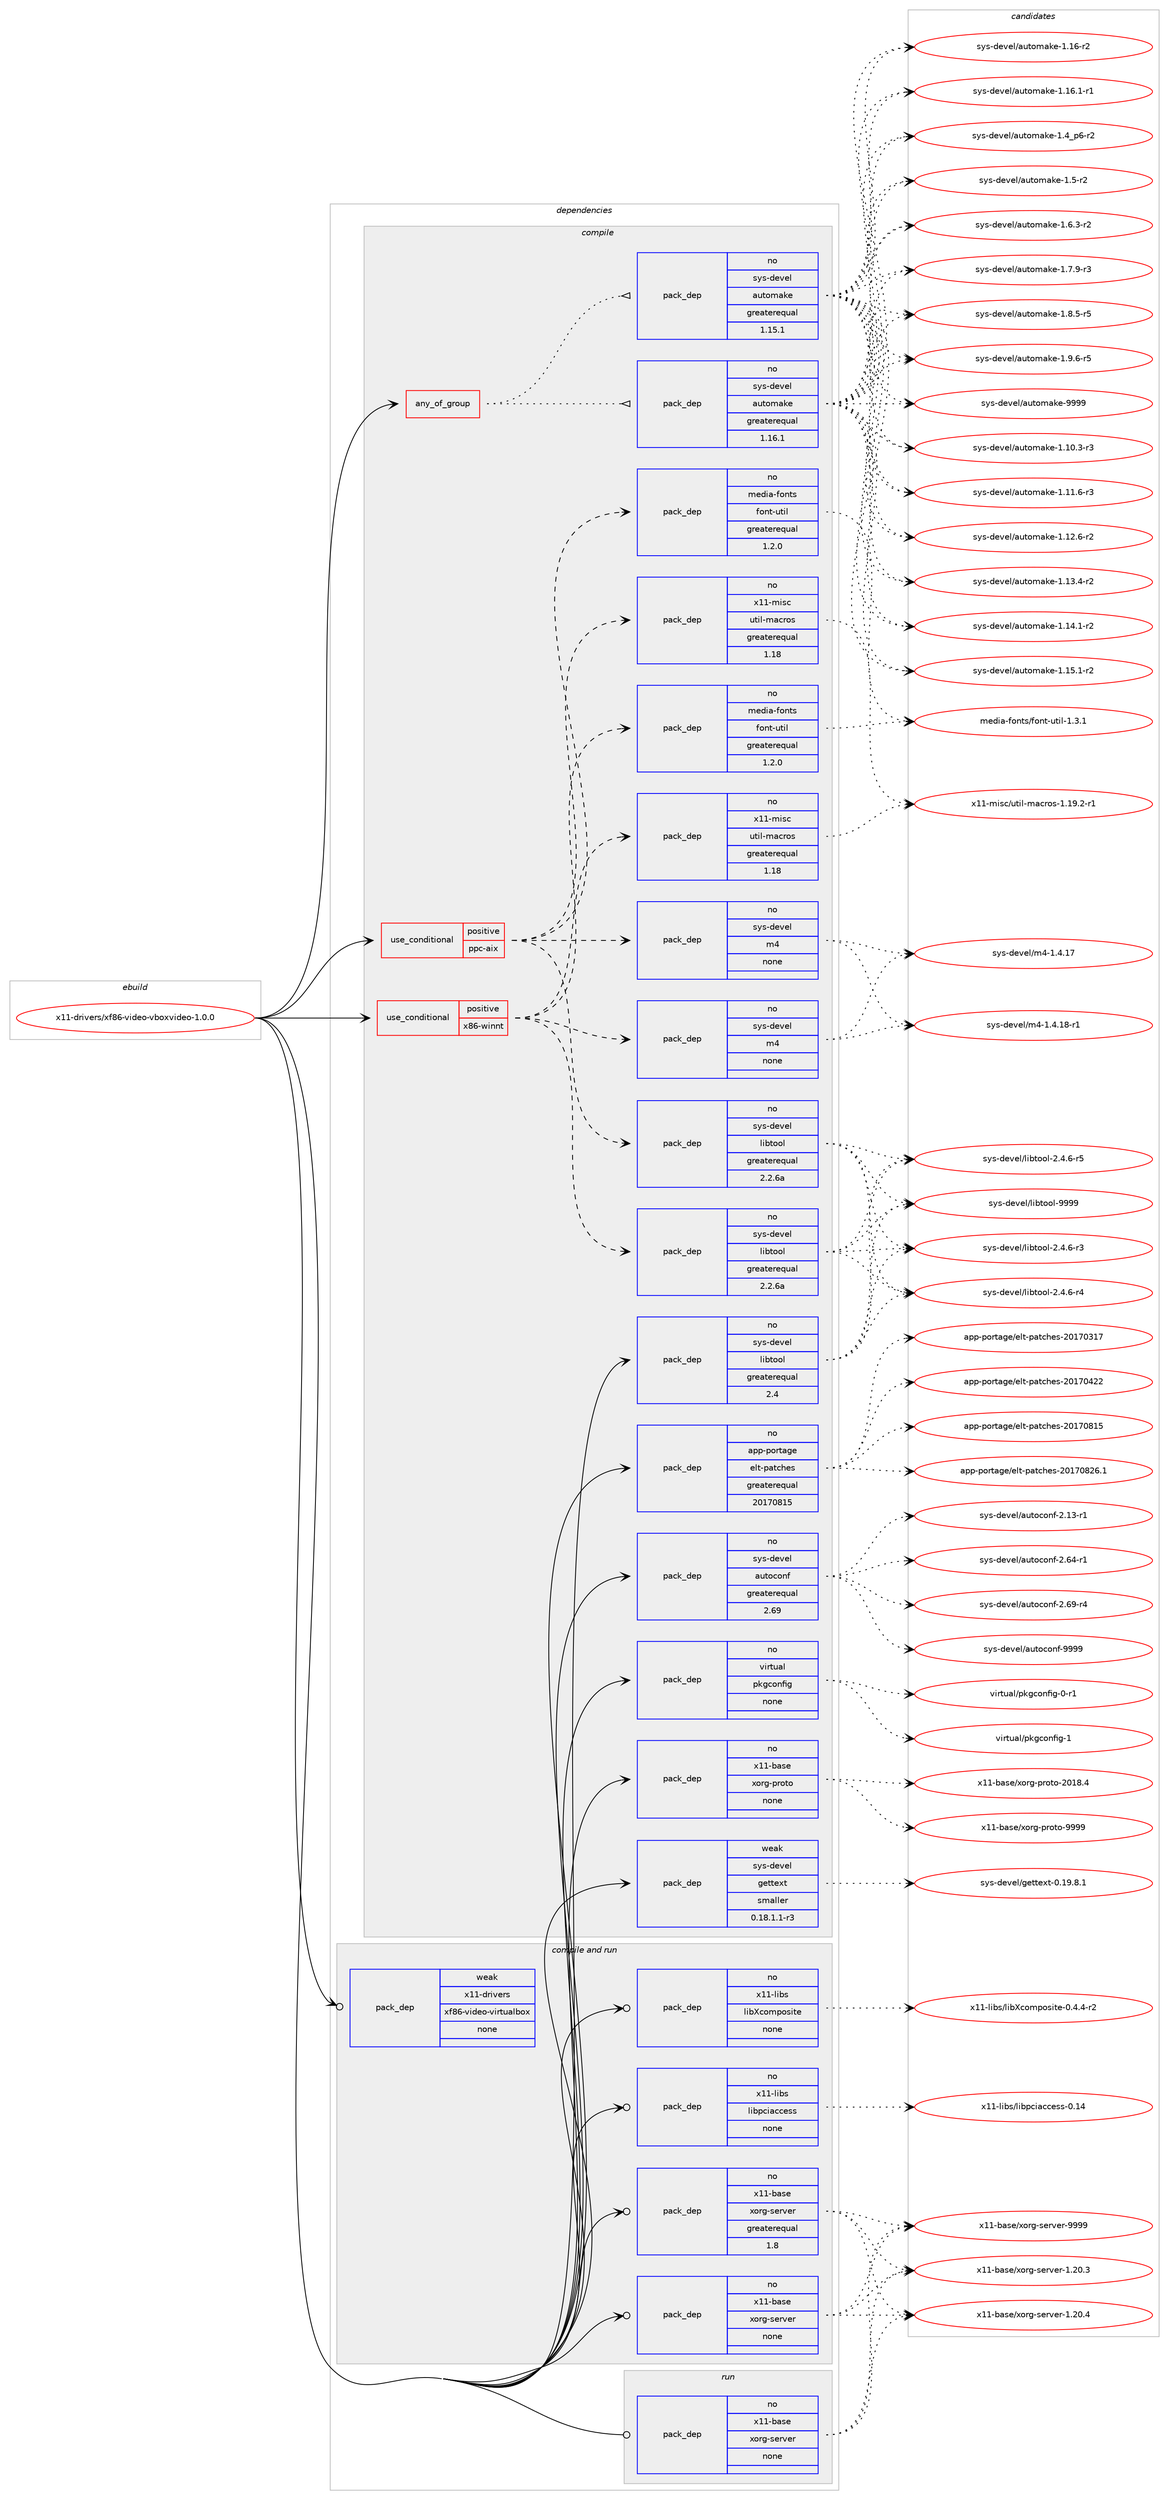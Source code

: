 digraph prolog {

# *************
# Graph options
# *************

newrank=true;
concentrate=true;
compound=true;
graph [rankdir=LR,fontname=Helvetica,fontsize=10,ranksep=1.5];#, ranksep=2.5, nodesep=0.2];
edge  [arrowhead=vee];
node  [fontname=Helvetica,fontsize=10];

# **********
# The ebuild
# **********

subgraph cluster_leftcol {
color=gray;
rank=same;
label=<<i>ebuild</i>>;
id [label="x11-drivers/xf86-video-vboxvideo-1.0.0", color=red, width=4, href="../x11-drivers/xf86-video-vboxvideo-1.0.0.svg"];
}

# ****************
# The dependencies
# ****************

subgraph cluster_midcol {
color=gray;
label=<<i>dependencies</i>>;
subgraph cluster_compile {
fillcolor="#eeeeee";
style=filled;
label=<<i>compile</i>>;
subgraph any28485 {
dependency1757900 [label=<<TABLE BORDER="0" CELLBORDER="1" CELLSPACING="0" CELLPADDING="4"><TR><TD CELLPADDING="10">any_of_group</TD></TR></TABLE>>, shape=none, color=red];subgraph pack1262614 {
dependency1757901 [label=<<TABLE BORDER="0" CELLBORDER="1" CELLSPACING="0" CELLPADDING="4" WIDTH="220"><TR><TD ROWSPAN="6" CELLPADDING="30">pack_dep</TD></TR><TR><TD WIDTH="110">no</TD></TR><TR><TD>sys-devel</TD></TR><TR><TD>automake</TD></TR><TR><TD>greaterequal</TD></TR><TR><TD>1.16.1</TD></TR></TABLE>>, shape=none, color=blue];
}
dependency1757900:e -> dependency1757901:w [weight=20,style="dotted",arrowhead="oinv"];
subgraph pack1262615 {
dependency1757902 [label=<<TABLE BORDER="0" CELLBORDER="1" CELLSPACING="0" CELLPADDING="4" WIDTH="220"><TR><TD ROWSPAN="6" CELLPADDING="30">pack_dep</TD></TR><TR><TD WIDTH="110">no</TD></TR><TR><TD>sys-devel</TD></TR><TR><TD>automake</TD></TR><TR><TD>greaterequal</TD></TR><TR><TD>1.15.1</TD></TR></TABLE>>, shape=none, color=blue];
}
dependency1757900:e -> dependency1757902:w [weight=20,style="dotted",arrowhead="oinv"];
}
id:e -> dependency1757900:w [weight=20,style="solid",arrowhead="vee"];
subgraph cond465798 {
dependency1757903 [label=<<TABLE BORDER="0" CELLBORDER="1" CELLSPACING="0" CELLPADDING="4"><TR><TD ROWSPAN="3" CELLPADDING="10">use_conditional</TD></TR><TR><TD>positive</TD></TR><TR><TD>ppc-aix</TD></TR></TABLE>>, shape=none, color=red];
subgraph pack1262616 {
dependency1757904 [label=<<TABLE BORDER="0" CELLBORDER="1" CELLSPACING="0" CELLPADDING="4" WIDTH="220"><TR><TD ROWSPAN="6" CELLPADDING="30">pack_dep</TD></TR><TR><TD WIDTH="110">no</TD></TR><TR><TD>sys-devel</TD></TR><TR><TD>libtool</TD></TR><TR><TD>greaterequal</TD></TR><TR><TD>2.2.6a</TD></TR></TABLE>>, shape=none, color=blue];
}
dependency1757903:e -> dependency1757904:w [weight=20,style="dashed",arrowhead="vee"];
subgraph pack1262617 {
dependency1757905 [label=<<TABLE BORDER="0" CELLBORDER="1" CELLSPACING="0" CELLPADDING="4" WIDTH="220"><TR><TD ROWSPAN="6" CELLPADDING="30">pack_dep</TD></TR><TR><TD WIDTH="110">no</TD></TR><TR><TD>sys-devel</TD></TR><TR><TD>m4</TD></TR><TR><TD>none</TD></TR><TR><TD></TD></TR></TABLE>>, shape=none, color=blue];
}
dependency1757903:e -> dependency1757905:w [weight=20,style="dashed",arrowhead="vee"];
subgraph pack1262618 {
dependency1757906 [label=<<TABLE BORDER="0" CELLBORDER="1" CELLSPACING="0" CELLPADDING="4" WIDTH="220"><TR><TD ROWSPAN="6" CELLPADDING="30">pack_dep</TD></TR><TR><TD WIDTH="110">no</TD></TR><TR><TD>x11-misc</TD></TR><TR><TD>util-macros</TD></TR><TR><TD>greaterequal</TD></TR><TR><TD>1.18</TD></TR></TABLE>>, shape=none, color=blue];
}
dependency1757903:e -> dependency1757906:w [weight=20,style="dashed",arrowhead="vee"];
subgraph pack1262619 {
dependency1757907 [label=<<TABLE BORDER="0" CELLBORDER="1" CELLSPACING="0" CELLPADDING="4" WIDTH="220"><TR><TD ROWSPAN="6" CELLPADDING="30">pack_dep</TD></TR><TR><TD WIDTH="110">no</TD></TR><TR><TD>media-fonts</TD></TR><TR><TD>font-util</TD></TR><TR><TD>greaterequal</TD></TR><TR><TD>1.2.0</TD></TR></TABLE>>, shape=none, color=blue];
}
dependency1757903:e -> dependency1757907:w [weight=20,style="dashed",arrowhead="vee"];
}
id:e -> dependency1757903:w [weight=20,style="solid",arrowhead="vee"];
subgraph cond465799 {
dependency1757908 [label=<<TABLE BORDER="0" CELLBORDER="1" CELLSPACING="0" CELLPADDING="4"><TR><TD ROWSPAN="3" CELLPADDING="10">use_conditional</TD></TR><TR><TD>positive</TD></TR><TR><TD>x86-winnt</TD></TR></TABLE>>, shape=none, color=red];
subgraph pack1262620 {
dependency1757909 [label=<<TABLE BORDER="0" CELLBORDER="1" CELLSPACING="0" CELLPADDING="4" WIDTH="220"><TR><TD ROWSPAN="6" CELLPADDING="30">pack_dep</TD></TR><TR><TD WIDTH="110">no</TD></TR><TR><TD>sys-devel</TD></TR><TR><TD>libtool</TD></TR><TR><TD>greaterequal</TD></TR><TR><TD>2.2.6a</TD></TR></TABLE>>, shape=none, color=blue];
}
dependency1757908:e -> dependency1757909:w [weight=20,style="dashed",arrowhead="vee"];
subgraph pack1262621 {
dependency1757910 [label=<<TABLE BORDER="0" CELLBORDER="1" CELLSPACING="0" CELLPADDING="4" WIDTH="220"><TR><TD ROWSPAN="6" CELLPADDING="30">pack_dep</TD></TR><TR><TD WIDTH="110">no</TD></TR><TR><TD>sys-devel</TD></TR><TR><TD>m4</TD></TR><TR><TD>none</TD></TR><TR><TD></TD></TR></TABLE>>, shape=none, color=blue];
}
dependency1757908:e -> dependency1757910:w [weight=20,style="dashed",arrowhead="vee"];
subgraph pack1262622 {
dependency1757911 [label=<<TABLE BORDER="0" CELLBORDER="1" CELLSPACING="0" CELLPADDING="4" WIDTH="220"><TR><TD ROWSPAN="6" CELLPADDING="30">pack_dep</TD></TR><TR><TD WIDTH="110">no</TD></TR><TR><TD>x11-misc</TD></TR><TR><TD>util-macros</TD></TR><TR><TD>greaterequal</TD></TR><TR><TD>1.18</TD></TR></TABLE>>, shape=none, color=blue];
}
dependency1757908:e -> dependency1757911:w [weight=20,style="dashed",arrowhead="vee"];
subgraph pack1262623 {
dependency1757912 [label=<<TABLE BORDER="0" CELLBORDER="1" CELLSPACING="0" CELLPADDING="4" WIDTH="220"><TR><TD ROWSPAN="6" CELLPADDING="30">pack_dep</TD></TR><TR><TD WIDTH="110">no</TD></TR><TR><TD>media-fonts</TD></TR><TR><TD>font-util</TD></TR><TR><TD>greaterequal</TD></TR><TR><TD>1.2.0</TD></TR></TABLE>>, shape=none, color=blue];
}
dependency1757908:e -> dependency1757912:w [weight=20,style="dashed",arrowhead="vee"];
}
id:e -> dependency1757908:w [weight=20,style="solid",arrowhead="vee"];
subgraph pack1262624 {
dependency1757913 [label=<<TABLE BORDER="0" CELLBORDER="1" CELLSPACING="0" CELLPADDING="4" WIDTH="220"><TR><TD ROWSPAN="6" CELLPADDING="30">pack_dep</TD></TR><TR><TD WIDTH="110">no</TD></TR><TR><TD>app-portage</TD></TR><TR><TD>elt-patches</TD></TR><TR><TD>greaterequal</TD></TR><TR><TD>20170815</TD></TR></TABLE>>, shape=none, color=blue];
}
id:e -> dependency1757913:w [weight=20,style="solid",arrowhead="vee"];
subgraph pack1262625 {
dependency1757914 [label=<<TABLE BORDER="0" CELLBORDER="1" CELLSPACING="0" CELLPADDING="4" WIDTH="220"><TR><TD ROWSPAN="6" CELLPADDING="30">pack_dep</TD></TR><TR><TD WIDTH="110">no</TD></TR><TR><TD>sys-devel</TD></TR><TR><TD>autoconf</TD></TR><TR><TD>greaterequal</TD></TR><TR><TD>2.69</TD></TR></TABLE>>, shape=none, color=blue];
}
id:e -> dependency1757914:w [weight=20,style="solid",arrowhead="vee"];
subgraph pack1262626 {
dependency1757915 [label=<<TABLE BORDER="0" CELLBORDER="1" CELLSPACING="0" CELLPADDING="4" WIDTH="220"><TR><TD ROWSPAN="6" CELLPADDING="30">pack_dep</TD></TR><TR><TD WIDTH="110">no</TD></TR><TR><TD>sys-devel</TD></TR><TR><TD>libtool</TD></TR><TR><TD>greaterequal</TD></TR><TR><TD>2.4</TD></TR></TABLE>>, shape=none, color=blue];
}
id:e -> dependency1757915:w [weight=20,style="solid",arrowhead="vee"];
subgraph pack1262627 {
dependency1757916 [label=<<TABLE BORDER="0" CELLBORDER="1" CELLSPACING="0" CELLPADDING="4" WIDTH="220"><TR><TD ROWSPAN="6" CELLPADDING="30">pack_dep</TD></TR><TR><TD WIDTH="110">no</TD></TR><TR><TD>virtual</TD></TR><TR><TD>pkgconfig</TD></TR><TR><TD>none</TD></TR><TR><TD></TD></TR></TABLE>>, shape=none, color=blue];
}
id:e -> dependency1757916:w [weight=20,style="solid",arrowhead="vee"];
subgraph pack1262628 {
dependency1757917 [label=<<TABLE BORDER="0" CELLBORDER="1" CELLSPACING="0" CELLPADDING="4" WIDTH="220"><TR><TD ROWSPAN="6" CELLPADDING="30">pack_dep</TD></TR><TR><TD WIDTH="110">no</TD></TR><TR><TD>x11-base</TD></TR><TR><TD>xorg-proto</TD></TR><TR><TD>none</TD></TR><TR><TD></TD></TR></TABLE>>, shape=none, color=blue];
}
id:e -> dependency1757917:w [weight=20,style="solid",arrowhead="vee"];
subgraph pack1262629 {
dependency1757918 [label=<<TABLE BORDER="0" CELLBORDER="1" CELLSPACING="0" CELLPADDING="4" WIDTH="220"><TR><TD ROWSPAN="6" CELLPADDING="30">pack_dep</TD></TR><TR><TD WIDTH="110">weak</TD></TR><TR><TD>sys-devel</TD></TR><TR><TD>gettext</TD></TR><TR><TD>smaller</TD></TR><TR><TD>0.18.1.1-r3</TD></TR></TABLE>>, shape=none, color=blue];
}
id:e -> dependency1757918:w [weight=20,style="solid",arrowhead="vee"];
}
subgraph cluster_compileandrun {
fillcolor="#eeeeee";
style=filled;
label=<<i>compile and run</i>>;
subgraph pack1262630 {
dependency1757919 [label=<<TABLE BORDER="0" CELLBORDER="1" CELLSPACING="0" CELLPADDING="4" WIDTH="220"><TR><TD ROWSPAN="6" CELLPADDING="30">pack_dep</TD></TR><TR><TD WIDTH="110">no</TD></TR><TR><TD>x11-base</TD></TR><TR><TD>xorg-server</TD></TR><TR><TD>greaterequal</TD></TR><TR><TD>1.8</TD></TR></TABLE>>, shape=none, color=blue];
}
id:e -> dependency1757919:w [weight=20,style="solid",arrowhead="odotvee"];
subgraph pack1262631 {
dependency1757920 [label=<<TABLE BORDER="0" CELLBORDER="1" CELLSPACING="0" CELLPADDING="4" WIDTH="220"><TR><TD ROWSPAN="6" CELLPADDING="30">pack_dep</TD></TR><TR><TD WIDTH="110">no</TD></TR><TR><TD>x11-base</TD></TR><TR><TD>xorg-server</TD></TR><TR><TD>none</TD></TR><TR><TD></TD></TR></TABLE>>, shape=none, color=blue];
}
id:e -> dependency1757920:w [weight=20,style="solid",arrowhead="odotvee"];
subgraph pack1262632 {
dependency1757921 [label=<<TABLE BORDER="0" CELLBORDER="1" CELLSPACING="0" CELLPADDING="4" WIDTH="220"><TR><TD ROWSPAN="6" CELLPADDING="30">pack_dep</TD></TR><TR><TD WIDTH="110">no</TD></TR><TR><TD>x11-libs</TD></TR><TR><TD>libXcomposite</TD></TR><TR><TD>none</TD></TR><TR><TD></TD></TR></TABLE>>, shape=none, color=blue];
}
id:e -> dependency1757921:w [weight=20,style="solid",arrowhead="odotvee"];
subgraph pack1262633 {
dependency1757922 [label=<<TABLE BORDER="0" CELLBORDER="1" CELLSPACING="0" CELLPADDING="4" WIDTH="220"><TR><TD ROWSPAN="6" CELLPADDING="30">pack_dep</TD></TR><TR><TD WIDTH="110">no</TD></TR><TR><TD>x11-libs</TD></TR><TR><TD>libpciaccess</TD></TR><TR><TD>none</TD></TR><TR><TD></TD></TR></TABLE>>, shape=none, color=blue];
}
id:e -> dependency1757922:w [weight=20,style="solid",arrowhead="odotvee"];
subgraph pack1262634 {
dependency1757923 [label=<<TABLE BORDER="0" CELLBORDER="1" CELLSPACING="0" CELLPADDING="4" WIDTH="220"><TR><TD ROWSPAN="6" CELLPADDING="30">pack_dep</TD></TR><TR><TD WIDTH="110">weak</TD></TR><TR><TD>x11-drivers</TD></TR><TR><TD>xf86-video-virtualbox</TD></TR><TR><TD>none</TD></TR><TR><TD></TD></TR></TABLE>>, shape=none, color=blue];
}
id:e -> dependency1757923:w [weight=20,style="solid",arrowhead="odotvee"];
}
subgraph cluster_run {
fillcolor="#eeeeee";
style=filled;
label=<<i>run</i>>;
subgraph pack1262635 {
dependency1757924 [label=<<TABLE BORDER="0" CELLBORDER="1" CELLSPACING="0" CELLPADDING="4" WIDTH="220"><TR><TD ROWSPAN="6" CELLPADDING="30">pack_dep</TD></TR><TR><TD WIDTH="110">no</TD></TR><TR><TD>x11-base</TD></TR><TR><TD>xorg-server</TD></TR><TR><TD>none</TD></TR><TR><TD></TD></TR></TABLE>>, shape=none, color=blue];
}
id:e -> dependency1757924:w [weight=20,style="solid",arrowhead="odot"];
}
}

# **************
# The candidates
# **************

subgraph cluster_choices {
rank=same;
color=gray;
label=<<i>candidates</i>>;

subgraph choice1262614 {
color=black;
nodesep=1;
choice11512111545100101118101108479711711611110997107101454946494846514511451 [label="sys-devel/automake-1.10.3-r3", color=red, width=4,href="../sys-devel/automake-1.10.3-r3.svg"];
choice11512111545100101118101108479711711611110997107101454946494946544511451 [label="sys-devel/automake-1.11.6-r3", color=red, width=4,href="../sys-devel/automake-1.11.6-r3.svg"];
choice11512111545100101118101108479711711611110997107101454946495046544511450 [label="sys-devel/automake-1.12.6-r2", color=red, width=4,href="../sys-devel/automake-1.12.6-r2.svg"];
choice11512111545100101118101108479711711611110997107101454946495146524511450 [label="sys-devel/automake-1.13.4-r2", color=red, width=4,href="../sys-devel/automake-1.13.4-r2.svg"];
choice11512111545100101118101108479711711611110997107101454946495246494511450 [label="sys-devel/automake-1.14.1-r2", color=red, width=4,href="../sys-devel/automake-1.14.1-r2.svg"];
choice11512111545100101118101108479711711611110997107101454946495346494511450 [label="sys-devel/automake-1.15.1-r2", color=red, width=4,href="../sys-devel/automake-1.15.1-r2.svg"];
choice1151211154510010111810110847971171161111099710710145494649544511450 [label="sys-devel/automake-1.16-r2", color=red, width=4,href="../sys-devel/automake-1.16-r2.svg"];
choice11512111545100101118101108479711711611110997107101454946495446494511449 [label="sys-devel/automake-1.16.1-r1", color=red, width=4,href="../sys-devel/automake-1.16.1-r1.svg"];
choice115121115451001011181011084797117116111109971071014549465295112544511450 [label="sys-devel/automake-1.4_p6-r2", color=red, width=4,href="../sys-devel/automake-1.4_p6-r2.svg"];
choice11512111545100101118101108479711711611110997107101454946534511450 [label="sys-devel/automake-1.5-r2", color=red, width=4,href="../sys-devel/automake-1.5-r2.svg"];
choice115121115451001011181011084797117116111109971071014549465446514511450 [label="sys-devel/automake-1.6.3-r2", color=red, width=4,href="../sys-devel/automake-1.6.3-r2.svg"];
choice115121115451001011181011084797117116111109971071014549465546574511451 [label="sys-devel/automake-1.7.9-r3", color=red, width=4,href="../sys-devel/automake-1.7.9-r3.svg"];
choice115121115451001011181011084797117116111109971071014549465646534511453 [label="sys-devel/automake-1.8.5-r5", color=red, width=4,href="../sys-devel/automake-1.8.5-r5.svg"];
choice115121115451001011181011084797117116111109971071014549465746544511453 [label="sys-devel/automake-1.9.6-r5", color=red, width=4,href="../sys-devel/automake-1.9.6-r5.svg"];
choice115121115451001011181011084797117116111109971071014557575757 [label="sys-devel/automake-9999", color=red, width=4,href="../sys-devel/automake-9999.svg"];
dependency1757901:e -> choice11512111545100101118101108479711711611110997107101454946494846514511451:w [style=dotted,weight="100"];
dependency1757901:e -> choice11512111545100101118101108479711711611110997107101454946494946544511451:w [style=dotted,weight="100"];
dependency1757901:e -> choice11512111545100101118101108479711711611110997107101454946495046544511450:w [style=dotted,weight="100"];
dependency1757901:e -> choice11512111545100101118101108479711711611110997107101454946495146524511450:w [style=dotted,weight="100"];
dependency1757901:e -> choice11512111545100101118101108479711711611110997107101454946495246494511450:w [style=dotted,weight="100"];
dependency1757901:e -> choice11512111545100101118101108479711711611110997107101454946495346494511450:w [style=dotted,weight="100"];
dependency1757901:e -> choice1151211154510010111810110847971171161111099710710145494649544511450:w [style=dotted,weight="100"];
dependency1757901:e -> choice11512111545100101118101108479711711611110997107101454946495446494511449:w [style=dotted,weight="100"];
dependency1757901:e -> choice115121115451001011181011084797117116111109971071014549465295112544511450:w [style=dotted,weight="100"];
dependency1757901:e -> choice11512111545100101118101108479711711611110997107101454946534511450:w [style=dotted,weight="100"];
dependency1757901:e -> choice115121115451001011181011084797117116111109971071014549465446514511450:w [style=dotted,weight="100"];
dependency1757901:e -> choice115121115451001011181011084797117116111109971071014549465546574511451:w [style=dotted,weight="100"];
dependency1757901:e -> choice115121115451001011181011084797117116111109971071014549465646534511453:w [style=dotted,weight="100"];
dependency1757901:e -> choice115121115451001011181011084797117116111109971071014549465746544511453:w [style=dotted,weight="100"];
dependency1757901:e -> choice115121115451001011181011084797117116111109971071014557575757:w [style=dotted,weight="100"];
}
subgraph choice1262615 {
color=black;
nodesep=1;
choice11512111545100101118101108479711711611110997107101454946494846514511451 [label="sys-devel/automake-1.10.3-r3", color=red, width=4,href="../sys-devel/automake-1.10.3-r3.svg"];
choice11512111545100101118101108479711711611110997107101454946494946544511451 [label="sys-devel/automake-1.11.6-r3", color=red, width=4,href="../sys-devel/automake-1.11.6-r3.svg"];
choice11512111545100101118101108479711711611110997107101454946495046544511450 [label="sys-devel/automake-1.12.6-r2", color=red, width=4,href="../sys-devel/automake-1.12.6-r2.svg"];
choice11512111545100101118101108479711711611110997107101454946495146524511450 [label="sys-devel/automake-1.13.4-r2", color=red, width=4,href="../sys-devel/automake-1.13.4-r2.svg"];
choice11512111545100101118101108479711711611110997107101454946495246494511450 [label="sys-devel/automake-1.14.1-r2", color=red, width=4,href="../sys-devel/automake-1.14.1-r2.svg"];
choice11512111545100101118101108479711711611110997107101454946495346494511450 [label="sys-devel/automake-1.15.1-r2", color=red, width=4,href="../sys-devel/automake-1.15.1-r2.svg"];
choice1151211154510010111810110847971171161111099710710145494649544511450 [label="sys-devel/automake-1.16-r2", color=red, width=4,href="../sys-devel/automake-1.16-r2.svg"];
choice11512111545100101118101108479711711611110997107101454946495446494511449 [label="sys-devel/automake-1.16.1-r1", color=red, width=4,href="../sys-devel/automake-1.16.1-r1.svg"];
choice115121115451001011181011084797117116111109971071014549465295112544511450 [label="sys-devel/automake-1.4_p6-r2", color=red, width=4,href="../sys-devel/automake-1.4_p6-r2.svg"];
choice11512111545100101118101108479711711611110997107101454946534511450 [label="sys-devel/automake-1.5-r2", color=red, width=4,href="../sys-devel/automake-1.5-r2.svg"];
choice115121115451001011181011084797117116111109971071014549465446514511450 [label="sys-devel/automake-1.6.3-r2", color=red, width=4,href="../sys-devel/automake-1.6.3-r2.svg"];
choice115121115451001011181011084797117116111109971071014549465546574511451 [label="sys-devel/automake-1.7.9-r3", color=red, width=4,href="../sys-devel/automake-1.7.9-r3.svg"];
choice115121115451001011181011084797117116111109971071014549465646534511453 [label="sys-devel/automake-1.8.5-r5", color=red, width=4,href="../sys-devel/automake-1.8.5-r5.svg"];
choice115121115451001011181011084797117116111109971071014549465746544511453 [label="sys-devel/automake-1.9.6-r5", color=red, width=4,href="../sys-devel/automake-1.9.6-r5.svg"];
choice115121115451001011181011084797117116111109971071014557575757 [label="sys-devel/automake-9999", color=red, width=4,href="../sys-devel/automake-9999.svg"];
dependency1757902:e -> choice11512111545100101118101108479711711611110997107101454946494846514511451:w [style=dotted,weight="100"];
dependency1757902:e -> choice11512111545100101118101108479711711611110997107101454946494946544511451:w [style=dotted,weight="100"];
dependency1757902:e -> choice11512111545100101118101108479711711611110997107101454946495046544511450:w [style=dotted,weight="100"];
dependency1757902:e -> choice11512111545100101118101108479711711611110997107101454946495146524511450:w [style=dotted,weight="100"];
dependency1757902:e -> choice11512111545100101118101108479711711611110997107101454946495246494511450:w [style=dotted,weight="100"];
dependency1757902:e -> choice11512111545100101118101108479711711611110997107101454946495346494511450:w [style=dotted,weight="100"];
dependency1757902:e -> choice1151211154510010111810110847971171161111099710710145494649544511450:w [style=dotted,weight="100"];
dependency1757902:e -> choice11512111545100101118101108479711711611110997107101454946495446494511449:w [style=dotted,weight="100"];
dependency1757902:e -> choice115121115451001011181011084797117116111109971071014549465295112544511450:w [style=dotted,weight="100"];
dependency1757902:e -> choice11512111545100101118101108479711711611110997107101454946534511450:w [style=dotted,weight="100"];
dependency1757902:e -> choice115121115451001011181011084797117116111109971071014549465446514511450:w [style=dotted,weight="100"];
dependency1757902:e -> choice115121115451001011181011084797117116111109971071014549465546574511451:w [style=dotted,weight="100"];
dependency1757902:e -> choice115121115451001011181011084797117116111109971071014549465646534511453:w [style=dotted,weight="100"];
dependency1757902:e -> choice115121115451001011181011084797117116111109971071014549465746544511453:w [style=dotted,weight="100"];
dependency1757902:e -> choice115121115451001011181011084797117116111109971071014557575757:w [style=dotted,weight="100"];
}
subgraph choice1262616 {
color=black;
nodesep=1;
choice1151211154510010111810110847108105981161111111084550465246544511451 [label="sys-devel/libtool-2.4.6-r3", color=red, width=4,href="../sys-devel/libtool-2.4.6-r3.svg"];
choice1151211154510010111810110847108105981161111111084550465246544511452 [label="sys-devel/libtool-2.4.6-r4", color=red, width=4,href="../sys-devel/libtool-2.4.6-r4.svg"];
choice1151211154510010111810110847108105981161111111084550465246544511453 [label="sys-devel/libtool-2.4.6-r5", color=red, width=4,href="../sys-devel/libtool-2.4.6-r5.svg"];
choice1151211154510010111810110847108105981161111111084557575757 [label="sys-devel/libtool-9999", color=red, width=4,href="../sys-devel/libtool-9999.svg"];
dependency1757904:e -> choice1151211154510010111810110847108105981161111111084550465246544511451:w [style=dotted,weight="100"];
dependency1757904:e -> choice1151211154510010111810110847108105981161111111084550465246544511452:w [style=dotted,weight="100"];
dependency1757904:e -> choice1151211154510010111810110847108105981161111111084550465246544511453:w [style=dotted,weight="100"];
dependency1757904:e -> choice1151211154510010111810110847108105981161111111084557575757:w [style=dotted,weight="100"];
}
subgraph choice1262617 {
color=black;
nodesep=1;
choice11512111545100101118101108471095245494652464955 [label="sys-devel/m4-1.4.17", color=red, width=4,href="../sys-devel/m4-1.4.17.svg"];
choice115121115451001011181011084710952454946524649564511449 [label="sys-devel/m4-1.4.18-r1", color=red, width=4,href="../sys-devel/m4-1.4.18-r1.svg"];
dependency1757905:e -> choice11512111545100101118101108471095245494652464955:w [style=dotted,weight="100"];
dependency1757905:e -> choice115121115451001011181011084710952454946524649564511449:w [style=dotted,weight="100"];
}
subgraph choice1262618 {
color=black;
nodesep=1;
choice1204949451091051159947117116105108451099799114111115454946495746504511449 [label="x11-misc/util-macros-1.19.2-r1", color=red, width=4,href="../x11-misc/util-macros-1.19.2-r1.svg"];
dependency1757906:e -> choice1204949451091051159947117116105108451099799114111115454946495746504511449:w [style=dotted,weight="100"];
}
subgraph choice1262619 {
color=black;
nodesep=1;
choice10910110010597451021111101161154710211111011645117116105108454946514649 [label="media-fonts/font-util-1.3.1", color=red, width=4,href="../media-fonts/font-util-1.3.1.svg"];
dependency1757907:e -> choice10910110010597451021111101161154710211111011645117116105108454946514649:w [style=dotted,weight="100"];
}
subgraph choice1262620 {
color=black;
nodesep=1;
choice1151211154510010111810110847108105981161111111084550465246544511451 [label="sys-devel/libtool-2.4.6-r3", color=red, width=4,href="../sys-devel/libtool-2.4.6-r3.svg"];
choice1151211154510010111810110847108105981161111111084550465246544511452 [label="sys-devel/libtool-2.4.6-r4", color=red, width=4,href="../sys-devel/libtool-2.4.6-r4.svg"];
choice1151211154510010111810110847108105981161111111084550465246544511453 [label="sys-devel/libtool-2.4.6-r5", color=red, width=4,href="../sys-devel/libtool-2.4.6-r5.svg"];
choice1151211154510010111810110847108105981161111111084557575757 [label="sys-devel/libtool-9999", color=red, width=4,href="../sys-devel/libtool-9999.svg"];
dependency1757909:e -> choice1151211154510010111810110847108105981161111111084550465246544511451:w [style=dotted,weight="100"];
dependency1757909:e -> choice1151211154510010111810110847108105981161111111084550465246544511452:w [style=dotted,weight="100"];
dependency1757909:e -> choice1151211154510010111810110847108105981161111111084550465246544511453:w [style=dotted,weight="100"];
dependency1757909:e -> choice1151211154510010111810110847108105981161111111084557575757:w [style=dotted,weight="100"];
}
subgraph choice1262621 {
color=black;
nodesep=1;
choice11512111545100101118101108471095245494652464955 [label="sys-devel/m4-1.4.17", color=red, width=4,href="../sys-devel/m4-1.4.17.svg"];
choice115121115451001011181011084710952454946524649564511449 [label="sys-devel/m4-1.4.18-r1", color=red, width=4,href="../sys-devel/m4-1.4.18-r1.svg"];
dependency1757910:e -> choice11512111545100101118101108471095245494652464955:w [style=dotted,weight="100"];
dependency1757910:e -> choice115121115451001011181011084710952454946524649564511449:w [style=dotted,weight="100"];
}
subgraph choice1262622 {
color=black;
nodesep=1;
choice1204949451091051159947117116105108451099799114111115454946495746504511449 [label="x11-misc/util-macros-1.19.2-r1", color=red, width=4,href="../x11-misc/util-macros-1.19.2-r1.svg"];
dependency1757911:e -> choice1204949451091051159947117116105108451099799114111115454946495746504511449:w [style=dotted,weight="100"];
}
subgraph choice1262623 {
color=black;
nodesep=1;
choice10910110010597451021111101161154710211111011645117116105108454946514649 [label="media-fonts/font-util-1.3.1", color=red, width=4,href="../media-fonts/font-util-1.3.1.svg"];
dependency1757912:e -> choice10910110010597451021111101161154710211111011645117116105108454946514649:w [style=dotted,weight="100"];
}
subgraph choice1262624 {
color=black;
nodesep=1;
choice97112112451121111141169710310147101108116451129711699104101115455048495548514955 [label="app-portage/elt-patches-20170317", color=red, width=4,href="../app-portage/elt-patches-20170317.svg"];
choice97112112451121111141169710310147101108116451129711699104101115455048495548525050 [label="app-portage/elt-patches-20170422", color=red, width=4,href="../app-portage/elt-patches-20170422.svg"];
choice97112112451121111141169710310147101108116451129711699104101115455048495548564953 [label="app-portage/elt-patches-20170815", color=red, width=4,href="../app-portage/elt-patches-20170815.svg"];
choice971121124511211111411697103101471011081164511297116991041011154550484955485650544649 [label="app-portage/elt-patches-20170826.1", color=red, width=4,href="../app-portage/elt-patches-20170826.1.svg"];
dependency1757913:e -> choice97112112451121111141169710310147101108116451129711699104101115455048495548514955:w [style=dotted,weight="100"];
dependency1757913:e -> choice97112112451121111141169710310147101108116451129711699104101115455048495548525050:w [style=dotted,weight="100"];
dependency1757913:e -> choice97112112451121111141169710310147101108116451129711699104101115455048495548564953:w [style=dotted,weight="100"];
dependency1757913:e -> choice971121124511211111411697103101471011081164511297116991041011154550484955485650544649:w [style=dotted,weight="100"];
}
subgraph choice1262625 {
color=black;
nodesep=1;
choice1151211154510010111810110847971171161119911111010245504649514511449 [label="sys-devel/autoconf-2.13-r1", color=red, width=4,href="../sys-devel/autoconf-2.13-r1.svg"];
choice1151211154510010111810110847971171161119911111010245504654524511449 [label="sys-devel/autoconf-2.64-r1", color=red, width=4,href="../sys-devel/autoconf-2.64-r1.svg"];
choice1151211154510010111810110847971171161119911111010245504654574511452 [label="sys-devel/autoconf-2.69-r4", color=red, width=4,href="../sys-devel/autoconf-2.69-r4.svg"];
choice115121115451001011181011084797117116111991111101024557575757 [label="sys-devel/autoconf-9999", color=red, width=4,href="../sys-devel/autoconf-9999.svg"];
dependency1757914:e -> choice1151211154510010111810110847971171161119911111010245504649514511449:w [style=dotted,weight="100"];
dependency1757914:e -> choice1151211154510010111810110847971171161119911111010245504654524511449:w [style=dotted,weight="100"];
dependency1757914:e -> choice1151211154510010111810110847971171161119911111010245504654574511452:w [style=dotted,weight="100"];
dependency1757914:e -> choice115121115451001011181011084797117116111991111101024557575757:w [style=dotted,weight="100"];
}
subgraph choice1262626 {
color=black;
nodesep=1;
choice1151211154510010111810110847108105981161111111084550465246544511451 [label="sys-devel/libtool-2.4.6-r3", color=red, width=4,href="../sys-devel/libtool-2.4.6-r3.svg"];
choice1151211154510010111810110847108105981161111111084550465246544511452 [label="sys-devel/libtool-2.4.6-r4", color=red, width=4,href="../sys-devel/libtool-2.4.6-r4.svg"];
choice1151211154510010111810110847108105981161111111084550465246544511453 [label="sys-devel/libtool-2.4.6-r5", color=red, width=4,href="../sys-devel/libtool-2.4.6-r5.svg"];
choice1151211154510010111810110847108105981161111111084557575757 [label="sys-devel/libtool-9999", color=red, width=4,href="../sys-devel/libtool-9999.svg"];
dependency1757915:e -> choice1151211154510010111810110847108105981161111111084550465246544511451:w [style=dotted,weight="100"];
dependency1757915:e -> choice1151211154510010111810110847108105981161111111084550465246544511452:w [style=dotted,weight="100"];
dependency1757915:e -> choice1151211154510010111810110847108105981161111111084550465246544511453:w [style=dotted,weight="100"];
dependency1757915:e -> choice1151211154510010111810110847108105981161111111084557575757:w [style=dotted,weight="100"];
}
subgraph choice1262627 {
color=black;
nodesep=1;
choice11810511411611797108471121071039911111010210510345484511449 [label="virtual/pkgconfig-0-r1", color=red, width=4,href="../virtual/pkgconfig-0-r1.svg"];
choice1181051141161179710847112107103991111101021051034549 [label="virtual/pkgconfig-1", color=red, width=4,href="../virtual/pkgconfig-1.svg"];
dependency1757916:e -> choice11810511411611797108471121071039911111010210510345484511449:w [style=dotted,weight="100"];
dependency1757916:e -> choice1181051141161179710847112107103991111101021051034549:w [style=dotted,weight="100"];
}
subgraph choice1262628 {
color=black;
nodesep=1;
choice1204949459897115101471201111141034511211411111611145504849564652 [label="x11-base/xorg-proto-2018.4", color=red, width=4,href="../x11-base/xorg-proto-2018.4.svg"];
choice120494945989711510147120111114103451121141111161114557575757 [label="x11-base/xorg-proto-9999", color=red, width=4,href="../x11-base/xorg-proto-9999.svg"];
dependency1757917:e -> choice1204949459897115101471201111141034511211411111611145504849564652:w [style=dotted,weight="100"];
dependency1757917:e -> choice120494945989711510147120111114103451121141111161114557575757:w [style=dotted,weight="100"];
}
subgraph choice1262629 {
color=black;
nodesep=1;
choice1151211154510010111810110847103101116116101120116454846495746564649 [label="sys-devel/gettext-0.19.8.1", color=red, width=4,href="../sys-devel/gettext-0.19.8.1.svg"];
dependency1757918:e -> choice1151211154510010111810110847103101116116101120116454846495746564649:w [style=dotted,weight="100"];
}
subgraph choice1262630 {
color=black;
nodesep=1;
choice1204949459897115101471201111141034511510111411810111445494650484651 [label="x11-base/xorg-server-1.20.3", color=red, width=4,href="../x11-base/xorg-server-1.20.3.svg"];
choice1204949459897115101471201111141034511510111411810111445494650484652 [label="x11-base/xorg-server-1.20.4", color=red, width=4,href="../x11-base/xorg-server-1.20.4.svg"];
choice120494945989711510147120111114103451151011141181011144557575757 [label="x11-base/xorg-server-9999", color=red, width=4,href="../x11-base/xorg-server-9999.svg"];
dependency1757919:e -> choice1204949459897115101471201111141034511510111411810111445494650484651:w [style=dotted,weight="100"];
dependency1757919:e -> choice1204949459897115101471201111141034511510111411810111445494650484652:w [style=dotted,weight="100"];
dependency1757919:e -> choice120494945989711510147120111114103451151011141181011144557575757:w [style=dotted,weight="100"];
}
subgraph choice1262631 {
color=black;
nodesep=1;
choice1204949459897115101471201111141034511510111411810111445494650484651 [label="x11-base/xorg-server-1.20.3", color=red, width=4,href="../x11-base/xorg-server-1.20.3.svg"];
choice1204949459897115101471201111141034511510111411810111445494650484652 [label="x11-base/xorg-server-1.20.4", color=red, width=4,href="../x11-base/xorg-server-1.20.4.svg"];
choice120494945989711510147120111114103451151011141181011144557575757 [label="x11-base/xorg-server-9999", color=red, width=4,href="../x11-base/xorg-server-9999.svg"];
dependency1757920:e -> choice1204949459897115101471201111141034511510111411810111445494650484651:w [style=dotted,weight="100"];
dependency1757920:e -> choice1204949459897115101471201111141034511510111411810111445494650484652:w [style=dotted,weight="100"];
dependency1757920:e -> choice120494945989711510147120111114103451151011141181011144557575757:w [style=dotted,weight="100"];
}
subgraph choice1262632 {
color=black;
nodesep=1;
choice12049494510810598115471081059888991111091121111151051161014548465246524511450 [label="x11-libs/libXcomposite-0.4.4-r2", color=red, width=4,href="../x11-libs/libXcomposite-0.4.4-r2.svg"];
dependency1757921:e -> choice12049494510810598115471081059888991111091121111151051161014548465246524511450:w [style=dotted,weight="100"];
}
subgraph choice1262633 {
color=black;
nodesep=1;
choice120494945108105981154710810598112991059799991011151154548464952 [label="x11-libs/libpciaccess-0.14", color=red, width=4,href="../x11-libs/libpciaccess-0.14.svg"];
dependency1757922:e -> choice120494945108105981154710810598112991059799991011151154548464952:w [style=dotted,weight="100"];
}
subgraph choice1262634 {
color=black;
nodesep=1;
}
subgraph choice1262635 {
color=black;
nodesep=1;
choice1204949459897115101471201111141034511510111411810111445494650484651 [label="x11-base/xorg-server-1.20.3", color=red, width=4,href="../x11-base/xorg-server-1.20.3.svg"];
choice1204949459897115101471201111141034511510111411810111445494650484652 [label="x11-base/xorg-server-1.20.4", color=red, width=4,href="../x11-base/xorg-server-1.20.4.svg"];
choice120494945989711510147120111114103451151011141181011144557575757 [label="x11-base/xorg-server-9999", color=red, width=4,href="../x11-base/xorg-server-9999.svg"];
dependency1757924:e -> choice1204949459897115101471201111141034511510111411810111445494650484651:w [style=dotted,weight="100"];
dependency1757924:e -> choice1204949459897115101471201111141034511510111411810111445494650484652:w [style=dotted,weight="100"];
dependency1757924:e -> choice120494945989711510147120111114103451151011141181011144557575757:w [style=dotted,weight="100"];
}
}

}

